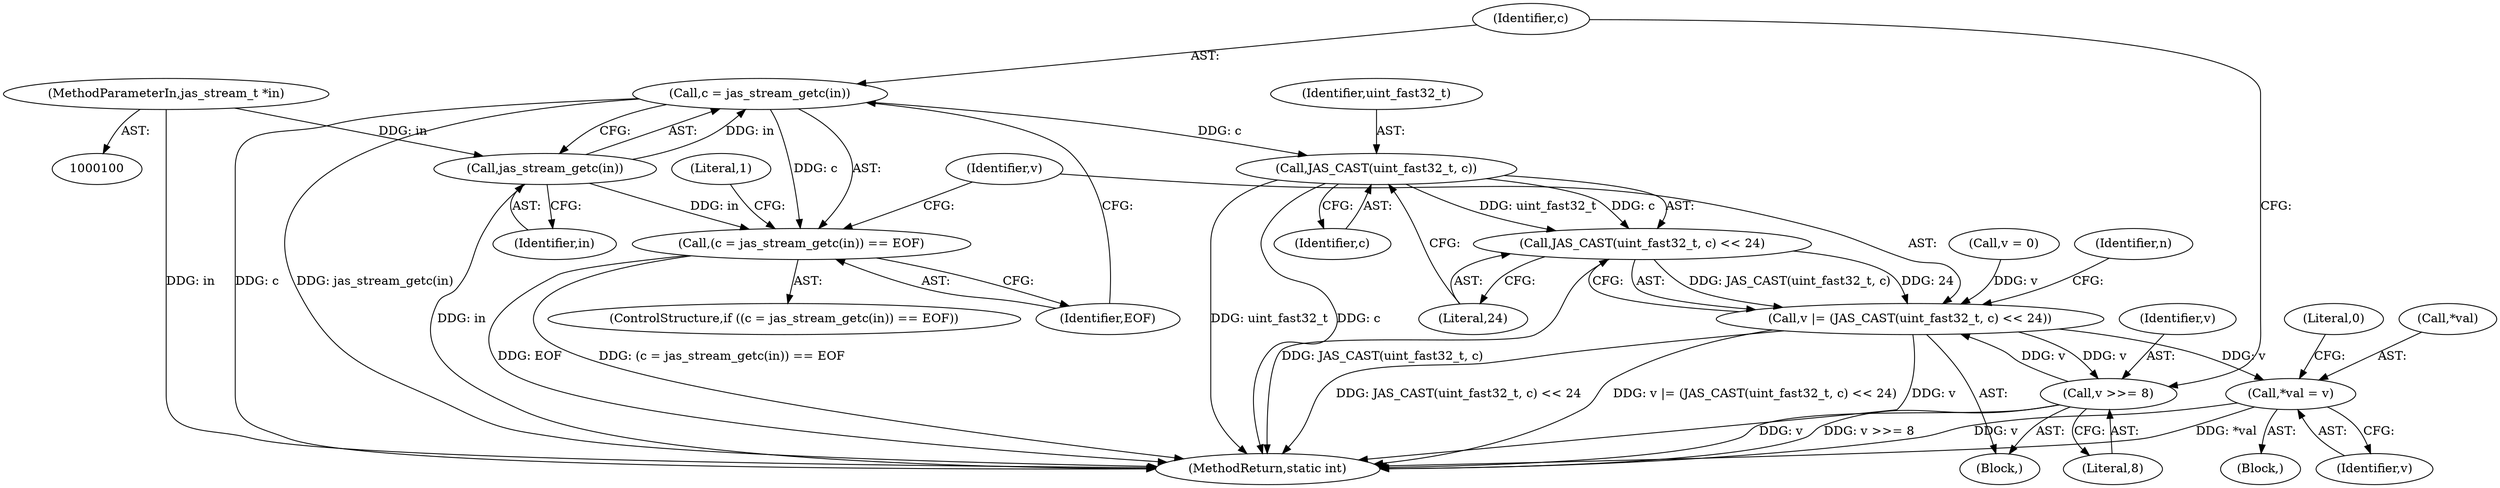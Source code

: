 digraph "0_jasper_8f62b4761711d036fd8964df256b938c809b7fca_1@API" {
"1000118" [label="(Call,c = jas_stream_getc(in))"];
"1000120" [label="(Call,jas_stream_getc(in))"];
"1000101" [label="(MethodParameterIn,jas_stream_t *in)"];
"1000117" [label="(Call,(c = jas_stream_getc(in)) == EOF)"];
"1000130" [label="(Call,JAS_CAST(uint_fast32_t, c))"];
"1000129" [label="(Call,JAS_CAST(uint_fast32_t, c) << 24)"];
"1000127" [label="(Call,v |= (JAS_CAST(uint_fast32_t, c) << 24))"];
"1000141" [label="(Call,v >>= 8)"];
"1000147" [label="(Call,*val = v)"];
"1000119" [label="(Identifier,c)"];
"1000150" [label="(Identifier,v)"];
"1000129" [label="(Call,JAS_CAST(uint_fast32_t, c) << 24)"];
"1000128" [label="(Identifier,v)"];
"1000116" [label="(ControlStructure,if ((c = jas_stream_getc(in)) == EOF))"];
"1000146" [label="(Block,)"];
"1000115" [label="(Block,)"];
"1000142" [label="(Identifier,v)"];
"1000127" [label="(Call,v |= (JAS_CAST(uint_fast32_t, c) << 24))"];
"1000132" [label="(Identifier,c)"];
"1000122" [label="(Identifier,EOF)"];
"1000130" [label="(Call,JAS_CAST(uint_fast32_t, c))"];
"1000148" [label="(Call,*val)"];
"1000143" [label="(Literal,8)"];
"1000131" [label="(Identifier,uint_fast32_t)"];
"1000121" [label="(Identifier,in)"];
"1000133" [label="(Literal,24)"];
"1000141" [label="(Call,v >>= 8)"];
"1000112" [label="(Call,v = 0)"];
"1000153" [label="(MethodReturn,static int)"];
"1000147" [label="(Call,*val = v)"];
"1000126" [label="(Literal,1)"];
"1000101" [label="(MethodParameterIn,jas_stream_t *in)"];
"1000152" [label="(Literal,0)"];
"1000120" [label="(Call,jas_stream_getc(in))"];
"1000118" [label="(Call,c = jas_stream_getc(in))"];
"1000137" [label="(Identifier,n)"];
"1000117" [label="(Call,(c = jas_stream_getc(in)) == EOF)"];
"1000118" -> "1000117"  [label="AST: "];
"1000118" -> "1000120"  [label="CFG: "];
"1000119" -> "1000118"  [label="AST: "];
"1000120" -> "1000118"  [label="AST: "];
"1000122" -> "1000118"  [label="CFG: "];
"1000118" -> "1000153"  [label="DDG: c"];
"1000118" -> "1000153"  [label="DDG: jas_stream_getc(in)"];
"1000118" -> "1000117"  [label="DDG: c"];
"1000120" -> "1000118"  [label="DDG: in"];
"1000118" -> "1000130"  [label="DDG: c"];
"1000120" -> "1000121"  [label="CFG: "];
"1000121" -> "1000120"  [label="AST: "];
"1000120" -> "1000153"  [label="DDG: in"];
"1000120" -> "1000117"  [label="DDG: in"];
"1000101" -> "1000120"  [label="DDG: in"];
"1000101" -> "1000100"  [label="AST: "];
"1000101" -> "1000153"  [label="DDG: in"];
"1000117" -> "1000116"  [label="AST: "];
"1000117" -> "1000122"  [label="CFG: "];
"1000122" -> "1000117"  [label="AST: "];
"1000126" -> "1000117"  [label="CFG: "];
"1000128" -> "1000117"  [label="CFG: "];
"1000117" -> "1000153"  [label="DDG: (c = jas_stream_getc(in)) == EOF"];
"1000117" -> "1000153"  [label="DDG: EOF"];
"1000130" -> "1000129"  [label="AST: "];
"1000130" -> "1000132"  [label="CFG: "];
"1000131" -> "1000130"  [label="AST: "];
"1000132" -> "1000130"  [label="AST: "];
"1000133" -> "1000130"  [label="CFG: "];
"1000130" -> "1000153"  [label="DDG: uint_fast32_t"];
"1000130" -> "1000153"  [label="DDG: c"];
"1000130" -> "1000129"  [label="DDG: uint_fast32_t"];
"1000130" -> "1000129"  [label="DDG: c"];
"1000129" -> "1000127"  [label="AST: "];
"1000129" -> "1000133"  [label="CFG: "];
"1000133" -> "1000129"  [label="AST: "];
"1000127" -> "1000129"  [label="CFG: "];
"1000129" -> "1000153"  [label="DDG: JAS_CAST(uint_fast32_t, c)"];
"1000129" -> "1000127"  [label="DDG: JAS_CAST(uint_fast32_t, c)"];
"1000129" -> "1000127"  [label="DDG: 24"];
"1000127" -> "1000115"  [label="AST: "];
"1000128" -> "1000127"  [label="AST: "];
"1000137" -> "1000127"  [label="CFG: "];
"1000127" -> "1000153"  [label="DDG: JAS_CAST(uint_fast32_t, c) << 24"];
"1000127" -> "1000153"  [label="DDG: v |= (JAS_CAST(uint_fast32_t, c) << 24)"];
"1000127" -> "1000153"  [label="DDG: v"];
"1000141" -> "1000127"  [label="DDG: v"];
"1000112" -> "1000127"  [label="DDG: v"];
"1000127" -> "1000141"  [label="DDG: v"];
"1000127" -> "1000147"  [label="DDG: v"];
"1000141" -> "1000115"  [label="AST: "];
"1000141" -> "1000143"  [label="CFG: "];
"1000142" -> "1000141"  [label="AST: "];
"1000143" -> "1000141"  [label="AST: "];
"1000119" -> "1000141"  [label="CFG: "];
"1000141" -> "1000153"  [label="DDG: v"];
"1000141" -> "1000153"  [label="DDG: v >>= 8"];
"1000147" -> "1000146"  [label="AST: "];
"1000147" -> "1000150"  [label="CFG: "];
"1000148" -> "1000147"  [label="AST: "];
"1000150" -> "1000147"  [label="AST: "];
"1000152" -> "1000147"  [label="CFG: "];
"1000147" -> "1000153"  [label="DDG: *val"];
"1000147" -> "1000153"  [label="DDG: v"];
}
